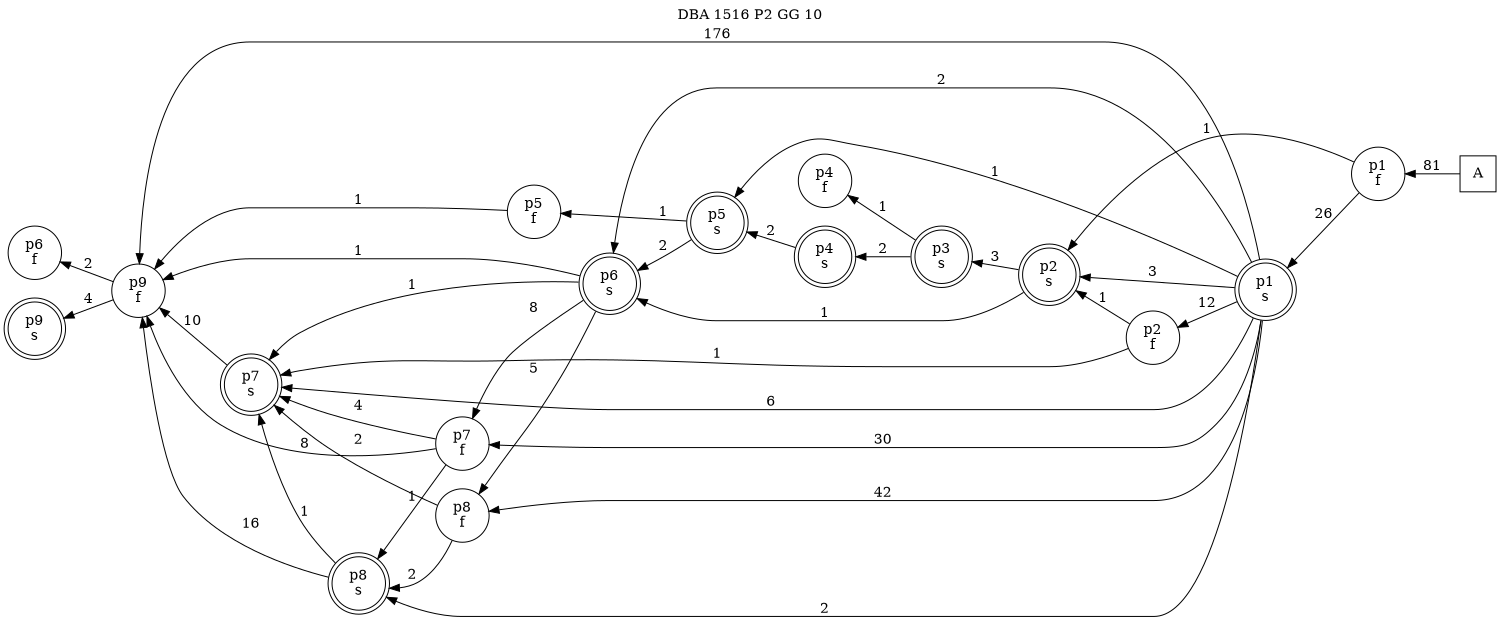 digraph DBA_1516_P2_GG_10_GOOD {
labelloc="tl"
label= " DBA 1516 P2 GG 10 "
rankdir="RL";
graph [ size=" 10 , 10 !"]

"A" [shape="square" label="A"]
"p1_f" [shape="circle" label="p1
f"]
"p1_s" [shape="doublecircle" label="p1
s"]
"p2_f" [shape="circle" label="p2
f"]
"p2_s" [shape="doublecircle" label="p2
s"]
"p3_s" [shape="doublecircle" label="p3
s"]
"p4_s" [shape="doublecircle" label="p4
s"]
"p5_s" [shape="doublecircle" label="p5
s"]
"p6_s" [shape="doublecircle" label="p6
s"]
"p7_f" [shape="circle" label="p7
f"]
"p8_s" [shape="doublecircle" label="p8
s"]
"p9_f" [shape="circle" label="p9
f"]
"p7_s" [shape="doublecircle" label="p7
s"]
"p6_f" [shape="circle" label="p6
f"]
"p8_f" [shape="circle" label="p8
f"]
"p4_f" [shape="circle" label="p4
f"]
"p9_s" [shape="doublecircle" label="p9
s"]
"p5_f" [shape="circle" label="p5
f"]
"A" -> "p1_f" [ label=81]
"p1_f" -> "p1_s" [ label=26]
"p1_f" -> "p2_s" [ label=1]
"p1_s" -> "p2_f" [ label=12]
"p1_s" -> "p2_s" [ label=3]
"p1_s" -> "p5_s" [ label=1]
"p1_s" -> "p6_s" [ label=2]
"p1_s" -> "p7_f" [ label=30]
"p1_s" -> "p8_s" [ label=2]
"p1_s" -> "p9_f" [ label=176]
"p1_s" -> "p7_s" [ label=6]
"p1_s" -> "p8_f" [ label=42]
"p2_f" -> "p2_s" [ label=1]
"p2_f" -> "p7_s" [ label=1]
"p2_s" -> "p3_s" [ label=3]
"p2_s" -> "p6_s" [ label=1]
"p3_s" -> "p4_s" [ label=2]
"p3_s" -> "p4_f" [ label=1]
"p4_s" -> "p5_s" [ label=2]
"p5_s" -> "p6_s" [ label=2]
"p5_s" -> "p5_f" [ label=1]
"p6_s" -> "p7_f" [ label=8]
"p6_s" -> "p9_f" [ label=1]
"p6_s" -> "p7_s" [ label=1]
"p6_s" -> "p8_f" [ label=5]
"p7_f" -> "p8_s" [ label=1]
"p7_f" -> "p9_f" [ label=8]
"p7_f" -> "p7_s" [ label=4]
"p8_s" -> "p9_f" [ label=16]
"p8_s" -> "p7_s" [ label=1]
"p9_f" -> "p6_f" [ label=2]
"p9_f" -> "p9_s" [ label=4]
"p7_s" -> "p9_f" [ label=10]
"p8_f" -> "p8_s" [ label=2]
"p8_f" -> "p7_s" [ label=2]
"p5_f" -> "p9_f" [ label=1]
}
